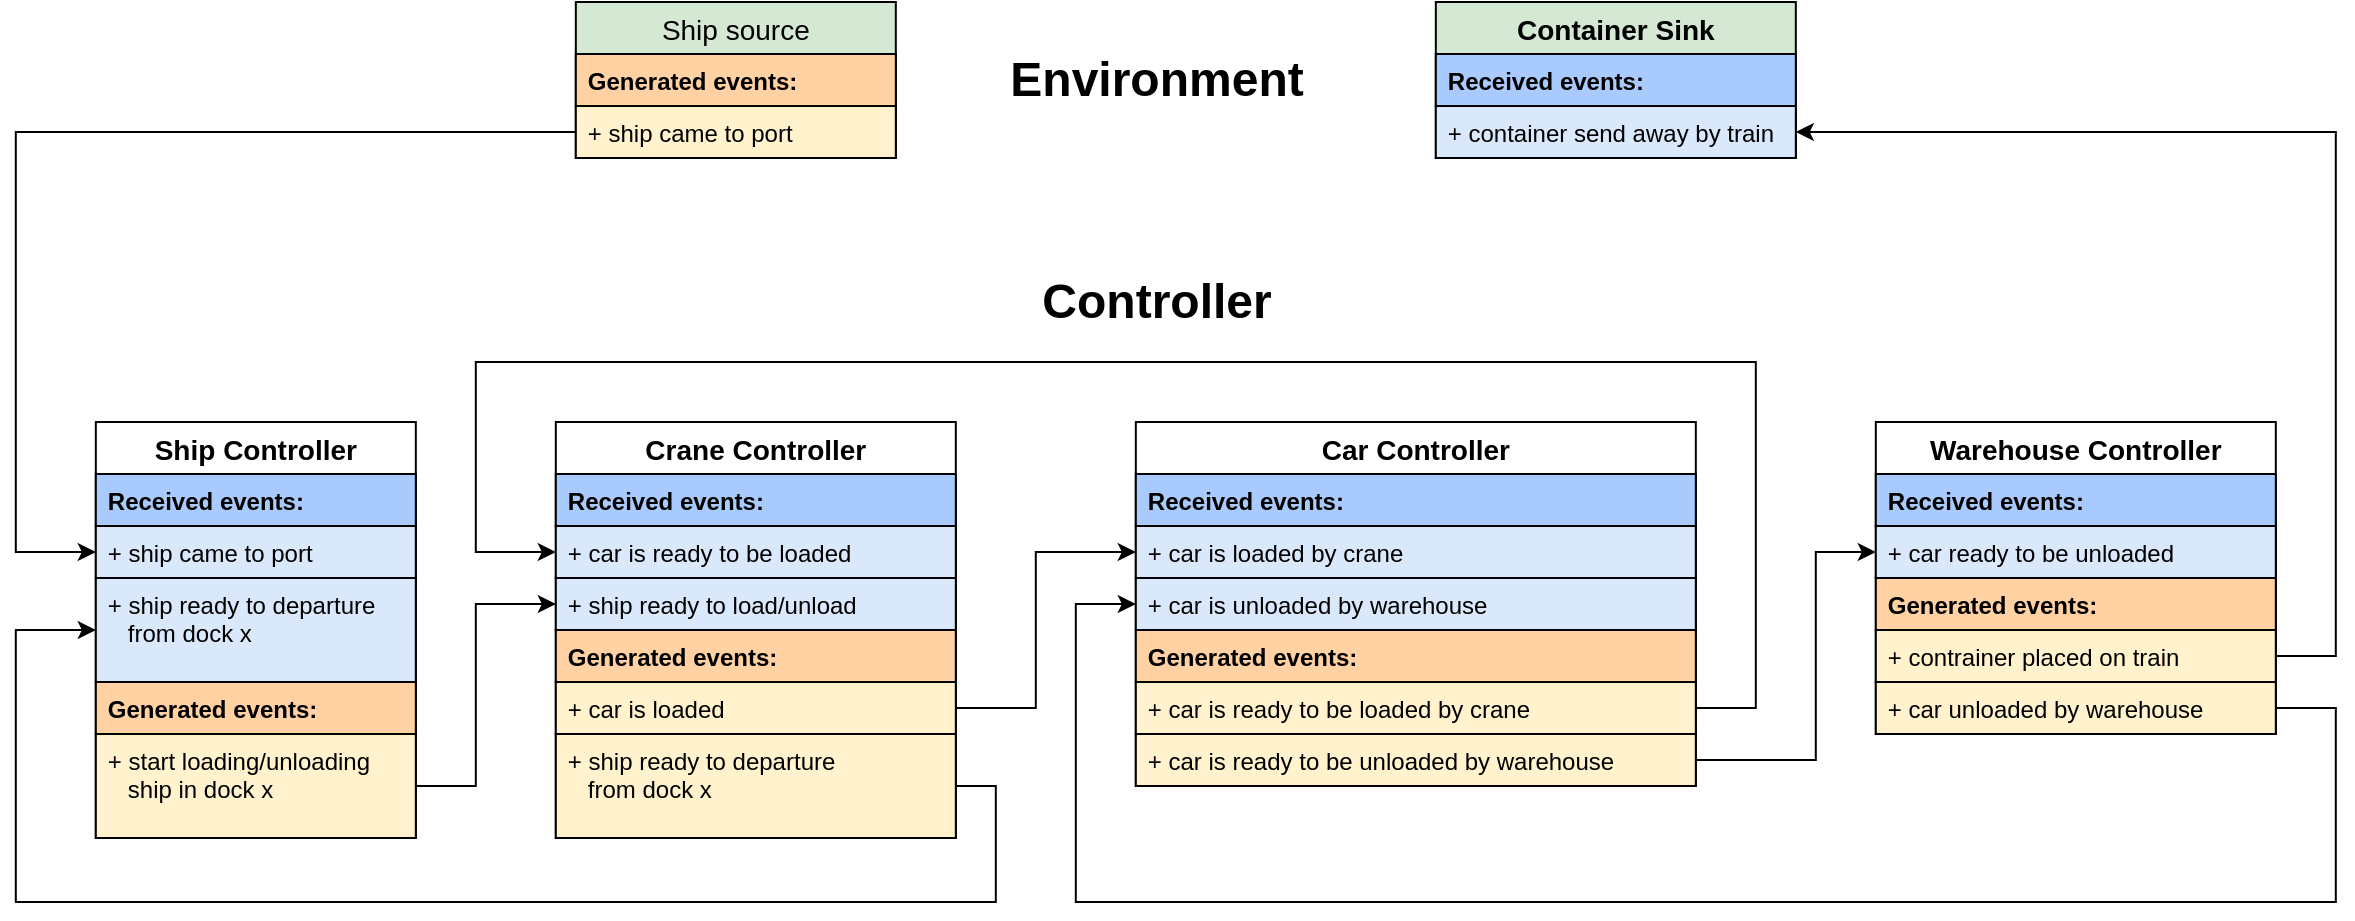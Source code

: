 <mxfile version="16.2.1" type="github" pages="3">
  <diagram id="0L0jh1a9rEEmlckZHjS9" name="Event signals">
    <mxGraphModel dx="723" dy="390" grid="1" gridSize="10" guides="1" tooltips="1" connect="1" arrows="1" fold="1" page="1" pageScale="1" pageWidth="827" pageHeight="1169" math="0" shadow="0">
      <root>
        <mxCell id="0" />
        <mxCell id="1" parent="0" />
        <mxCell id="Cb_uPX-rAHGO11qX08dp-21" value="Ship Controller" style="swimlane;fontStyle=1;childLayout=stackLayout;horizontal=1;startSize=26;fillColor=none;horizontalStack=0;resizeParent=1;resizeParentMax=0;resizeLast=0;collapsible=1;marginBottom=0;fontSize=14;" parent="1" vertex="1">
          <mxGeometry x="239.91" y="300" width="160" height="208" as="geometry" />
        </mxCell>
        <mxCell id="Cb_uPX-rAHGO11qX08dp-22" value="Received events:" style="text;strokeColor=#000000;fillColor=#A9CAFC;align=left;verticalAlign=top;spacingLeft=4;spacingRight=4;overflow=hidden;rotatable=0;points=[[0,0.5],[1,0.5]];portConstraint=eastwest;fontStyle=1" parent="Cb_uPX-rAHGO11qX08dp-21" vertex="1">
          <mxGeometry y="26" width="160" height="26" as="geometry" />
        </mxCell>
        <mxCell id="Cb_uPX-rAHGO11qX08dp-23" value="+ ship came to port" style="text;fillColor=#dae8fc;align=left;verticalAlign=top;spacingLeft=4;spacingRight=4;overflow=hidden;rotatable=0;points=[[0,0.5],[1,0.5]];portConstraint=eastwest;strokeColor=#000000;" parent="Cb_uPX-rAHGO11qX08dp-21" vertex="1">
          <mxGeometry y="52" width="160" height="26" as="geometry" />
        </mxCell>
        <mxCell id="Cb_uPX-rAHGO11qX08dp-24" value="+ ship ready to departure&#xa;   from dock x" style="text;fillColor=#dae8fc;align=left;verticalAlign=top;spacingLeft=4;spacingRight=4;overflow=hidden;rotatable=0;points=[[0,0.5],[1,0.5]];portConstraint=eastwest;strokeColor=#000000;" parent="Cb_uPX-rAHGO11qX08dp-21" vertex="1">
          <mxGeometry y="78" width="160" height="52" as="geometry" />
        </mxCell>
        <mxCell id="Cb_uPX-rAHGO11qX08dp-25" value="Generated events:" style="text;fillColor=#FFD1A3;align=left;verticalAlign=top;spacingLeft=4;spacingRight=4;overflow=hidden;rotatable=0;points=[[0,0.5],[1,0.5]];portConstraint=eastwest;strokeColor=#000000;fontStyle=1" parent="Cb_uPX-rAHGO11qX08dp-21" vertex="1">
          <mxGeometry y="130" width="160" height="26" as="geometry" />
        </mxCell>
        <mxCell id="Cb_uPX-rAHGO11qX08dp-26" value="+ start loading/unloading&#xa;   ship in dock x" style="text;fillColor=#fff2cc;align=left;verticalAlign=top;spacingLeft=4;spacingRight=4;overflow=hidden;rotatable=0;points=[[0,0.5],[1,0.5]];portConstraint=eastwest;strokeColor=#000000;" parent="Cb_uPX-rAHGO11qX08dp-21" vertex="1">
          <mxGeometry y="156" width="160" height="52" as="geometry" />
        </mxCell>
        <mxCell id="Cb_uPX-rAHGO11qX08dp-27" value="Crane Controller" style="swimlane;fontStyle=1;childLayout=stackLayout;horizontal=1;startSize=26;fillColor=none;horizontalStack=0;resizeParent=1;resizeParentMax=0;resizeLast=0;collapsible=1;marginBottom=0;fontSize=14;" parent="1" vertex="1">
          <mxGeometry x="469.91" y="300" width="200" height="208" as="geometry" />
        </mxCell>
        <mxCell id="Cb_uPX-rAHGO11qX08dp-28" value="Received events:" style="text;fillColor=#A9CAFC;align=left;verticalAlign=top;spacingLeft=4;spacingRight=4;overflow=hidden;rotatable=0;points=[[0,0.5],[1,0.5]];portConstraint=eastwest;strokeColor=#000000;fontStyle=1" parent="Cb_uPX-rAHGO11qX08dp-27" vertex="1">
          <mxGeometry y="26" width="200" height="26" as="geometry" />
        </mxCell>
        <mxCell id="Cb_uPX-rAHGO11qX08dp-29" value="+ car is ready to be loaded" style="text;fillColor=#dae8fc;align=left;verticalAlign=top;spacingLeft=4;spacingRight=4;overflow=hidden;rotatable=0;points=[[0,0.5],[1,0.5]];portConstraint=eastwest;strokeColor=#000000;" parent="Cb_uPX-rAHGO11qX08dp-27" vertex="1">
          <mxGeometry y="52" width="200" height="26" as="geometry" />
        </mxCell>
        <mxCell id="Cb_uPX-rAHGO11qX08dp-30" value="+ ship ready to load/unload" style="text;fillColor=#dae8fc;align=left;verticalAlign=top;spacingLeft=4;spacingRight=4;overflow=hidden;rotatable=0;points=[[0,0.5],[1,0.5]];portConstraint=eastwest;strokeColor=#000000;" parent="Cb_uPX-rAHGO11qX08dp-27" vertex="1">
          <mxGeometry y="78" width="200" height="26" as="geometry" />
        </mxCell>
        <mxCell id="Cb_uPX-rAHGO11qX08dp-31" value="Generated events:" style="text;fillColor=#FFD1A3;align=left;verticalAlign=top;spacingLeft=4;spacingRight=4;overflow=hidden;rotatable=0;points=[[0,0.5],[1,0.5]];portConstraint=eastwest;strokeColor=#000000;fontStyle=1" parent="Cb_uPX-rAHGO11qX08dp-27" vertex="1">
          <mxGeometry y="104" width="200" height="26" as="geometry" />
        </mxCell>
        <mxCell id="Cb_uPX-rAHGO11qX08dp-32" value="+ car is loaded" style="text;strokeColor=#000000;fillColor=#fff2cc;align=left;verticalAlign=top;spacingLeft=4;spacingRight=4;overflow=hidden;rotatable=0;points=[[0,0.5],[1,0.5]];portConstraint=eastwest;" parent="Cb_uPX-rAHGO11qX08dp-27" vertex="1">
          <mxGeometry y="130" width="200" height="26" as="geometry" />
        </mxCell>
        <mxCell id="Cb_uPX-rAHGO11qX08dp-33" value="+ ship ready to departure&#xa;   from dock x" style="text;fillColor=#fff2cc;align=left;verticalAlign=top;spacingLeft=4;spacingRight=4;overflow=hidden;rotatable=0;points=[[0,0.5],[1,0.5]];portConstraint=eastwest;strokeColor=#000000;" parent="Cb_uPX-rAHGO11qX08dp-27" vertex="1">
          <mxGeometry y="156" width="200" height="52" as="geometry" />
        </mxCell>
        <mxCell id="Cb_uPX-rAHGO11qX08dp-34" value="Car Controller" style="swimlane;fontStyle=1;childLayout=stackLayout;horizontal=1;startSize=26;fillColor=none;horizontalStack=0;resizeParent=1;resizeParentMax=0;resizeLast=0;collapsible=1;marginBottom=0;fontSize=14;" parent="1" vertex="1">
          <mxGeometry x="759.91" y="300" width="280" height="182" as="geometry" />
        </mxCell>
        <mxCell id="Cb_uPX-rAHGO11qX08dp-35" value="Received events:" style="text;strokeColor=#000000;fillColor=#A9CAFC;align=left;verticalAlign=top;spacingLeft=4;spacingRight=4;overflow=hidden;rotatable=0;points=[[0,0.5],[1,0.5]];portConstraint=eastwest;fontStyle=1" parent="Cb_uPX-rAHGO11qX08dp-34" vertex="1">
          <mxGeometry y="26" width="280" height="26" as="geometry" />
        </mxCell>
        <mxCell id="Cb_uPX-rAHGO11qX08dp-36" value="+ car is loaded by crane" style="text;fillColor=#dae8fc;align=left;verticalAlign=top;spacingLeft=4;spacingRight=4;overflow=hidden;rotatable=0;points=[[0,0.5],[1,0.5]];portConstraint=eastwest;strokeColor=#000000;" parent="Cb_uPX-rAHGO11qX08dp-34" vertex="1">
          <mxGeometry y="52" width="280" height="26" as="geometry" />
        </mxCell>
        <mxCell id="Cb_uPX-rAHGO11qX08dp-37" value="+ car is unloaded by warehouse" style="text;fillColor=#dae8fc;align=left;verticalAlign=top;spacingLeft=4;spacingRight=4;overflow=hidden;rotatable=0;points=[[0,0.5],[1,0.5]];portConstraint=eastwest;strokeColor=#000000;" parent="Cb_uPX-rAHGO11qX08dp-34" vertex="1">
          <mxGeometry y="78" width="280" height="26" as="geometry" />
        </mxCell>
        <mxCell id="Cb_uPX-rAHGO11qX08dp-38" value="Generated events:" style="text;fillColor=#FFD1A3;align=left;verticalAlign=top;spacingLeft=4;spacingRight=4;overflow=hidden;rotatable=0;points=[[0,0.5],[1,0.5]];portConstraint=eastwest;strokeColor=#000000;fontStyle=1" parent="Cb_uPX-rAHGO11qX08dp-34" vertex="1">
          <mxGeometry y="104" width="280" height="26" as="geometry" />
        </mxCell>
        <mxCell id="Cb_uPX-rAHGO11qX08dp-39" value="+ car is ready to be loaded by crane" style="text;fillColor=#fff2cc;align=left;verticalAlign=top;spacingLeft=4;spacingRight=4;overflow=hidden;rotatable=0;points=[[0,0.5],[1,0.5]];portConstraint=eastwest;strokeColor=#000000;" parent="Cb_uPX-rAHGO11qX08dp-34" vertex="1">
          <mxGeometry y="130" width="280" height="26" as="geometry" />
        </mxCell>
        <mxCell id="Cb_uPX-rAHGO11qX08dp-40" value="+ car is ready to be unloaded by warehouse" style="text;strokeColor=#000000;fillColor=#fff2cc;align=left;verticalAlign=top;spacingLeft=4;spacingRight=4;overflow=hidden;rotatable=0;points=[[0,0.5],[1,0.5]];portConstraint=eastwest;" parent="Cb_uPX-rAHGO11qX08dp-34" vertex="1">
          <mxGeometry y="156" width="280" height="26" as="geometry" />
        </mxCell>
        <mxCell id="Cb_uPX-rAHGO11qX08dp-41" value="Warehouse Controller" style="swimlane;fontStyle=1;childLayout=stackLayout;horizontal=1;startSize=26;horizontalStack=0;resizeParent=1;resizeParentMax=0;resizeLast=0;collapsible=1;marginBottom=0;fontSize=14;" parent="1" vertex="1">
          <mxGeometry x="1129.91" y="300" width="200" height="156" as="geometry" />
        </mxCell>
        <mxCell id="Cb_uPX-rAHGO11qX08dp-42" value="Received events:" style="text;fillColor=#A9CAFC;align=left;verticalAlign=top;spacingLeft=4;spacingRight=4;overflow=hidden;rotatable=0;points=[[0,0.5],[1,0.5]];portConstraint=eastwest;strokeColor=#000000;fontStyle=1" parent="Cb_uPX-rAHGO11qX08dp-41" vertex="1">
          <mxGeometry y="26" width="200" height="26" as="geometry" />
        </mxCell>
        <mxCell id="Cb_uPX-rAHGO11qX08dp-43" value="+ car ready to be unloaded" style="text;fillColor=#dae8fc;align=left;verticalAlign=top;spacingLeft=4;spacingRight=4;overflow=hidden;rotatable=0;points=[[0,0.5],[1,0.5]];portConstraint=eastwest;strokeColor=#000000;" parent="Cb_uPX-rAHGO11qX08dp-41" vertex="1">
          <mxGeometry y="52" width="200" height="26" as="geometry" />
        </mxCell>
        <mxCell id="Cb_uPX-rAHGO11qX08dp-44" value="Generated events:" style="text;fillColor=#FFD1A3;align=left;verticalAlign=top;spacingLeft=4;spacingRight=4;overflow=hidden;rotatable=0;points=[[0,0.5],[1,0.5]];portConstraint=eastwest;strokeColor=#000000;fontStyle=1" parent="Cb_uPX-rAHGO11qX08dp-41" vertex="1">
          <mxGeometry y="78" width="200" height="26" as="geometry" />
        </mxCell>
        <mxCell id="Cb_uPX-rAHGO11qX08dp-45" value="+ contrainer placed on train" style="text;fillColor=#fff2cc;align=left;verticalAlign=top;spacingLeft=4;spacingRight=4;overflow=hidden;rotatable=0;points=[[0,0.5],[1,0.5]];portConstraint=eastwest;strokeColor=#000000;" parent="Cb_uPX-rAHGO11qX08dp-41" vertex="1">
          <mxGeometry y="104" width="200" height="26" as="geometry" />
        </mxCell>
        <mxCell id="Cb_uPX-rAHGO11qX08dp-46" value="+ car unloaded by warehouse" style="text;fillColor=#fff2cc;align=left;verticalAlign=top;spacingLeft=4;spacingRight=4;overflow=hidden;rotatable=0;points=[[0,0.5],[1,0.5]];portConstraint=eastwest;strokeColor=#000000;" parent="Cb_uPX-rAHGO11qX08dp-41" vertex="1">
          <mxGeometry y="130" width="200" height="26" as="geometry" />
        </mxCell>
        <mxCell id="Cb_uPX-rAHGO11qX08dp-47" value="Ship source" style="swimlane;fontStyle=0;childLayout=stackLayout;horizontal=1;startSize=26;horizontalStack=0;resizeParent=1;resizeParentMax=0;resizeLast=0;collapsible=1;marginBottom=0;align=center;fontSize=14;strokeColor=#000000;fillColor=#d5e8d4;" parent="1" vertex="1">
          <mxGeometry x="479.91" y="90" width="160" height="78" as="geometry" />
        </mxCell>
        <mxCell id="Cb_uPX-rAHGO11qX08dp-48" value="Generated events:" style="text;fillColor=#FFD1A3;spacingLeft=4;spacingRight=4;overflow=hidden;rotatable=0;points=[[0,0.5],[1,0.5]];portConstraint=eastwest;fontSize=12;strokeColor=#000000;fontStyle=1" parent="Cb_uPX-rAHGO11qX08dp-47" vertex="1">
          <mxGeometry y="26" width="160" height="26" as="geometry" />
        </mxCell>
        <mxCell id="Cb_uPX-rAHGO11qX08dp-49" value="+ ship came to port" style="text;fillColor=#fff2cc;spacingLeft=4;spacingRight=4;overflow=hidden;rotatable=0;points=[[0,0.5],[1,0.5]];portConstraint=eastwest;fontSize=12;strokeColor=#000000;" parent="Cb_uPX-rAHGO11qX08dp-47" vertex="1">
          <mxGeometry y="52" width="160" height="26" as="geometry" />
        </mxCell>
        <mxCell id="Cb_uPX-rAHGO11qX08dp-50" value="Container Sink" style="swimlane;fontStyle=1;childLayout=stackLayout;horizontal=1;startSize=26;horizontalStack=0;resizeParent=1;resizeParentMax=0;resizeLast=0;collapsible=1;marginBottom=0;fillColor=#d5e8d4;strokeColor=#000000;fontSize=14;" parent="1" vertex="1">
          <mxGeometry x="909.91" y="90" width="180" height="78" as="geometry" />
        </mxCell>
        <mxCell id="Cb_uPX-rAHGO11qX08dp-51" value="Received events:" style="text;fillColor=#A9CAFC;align=left;verticalAlign=top;spacingLeft=4;spacingRight=4;overflow=hidden;rotatable=0;points=[[0,0.5],[1,0.5]];portConstraint=eastwest;strokeColor=#000000;fontStyle=1" parent="Cb_uPX-rAHGO11qX08dp-50" vertex="1">
          <mxGeometry y="26" width="180" height="26" as="geometry" />
        </mxCell>
        <mxCell id="Cb_uPX-rAHGO11qX08dp-52" value="+ container send away by train" style="text;fillColor=#dae8fc;align=left;verticalAlign=top;spacingLeft=4;spacingRight=4;overflow=hidden;rotatable=0;points=[[0,0.5],[1,0.5]];portConstraint=eastwest;strokeColor=#000000;" parent="Cb_uPX-rAHGO11qX08dp-50" vertex="1">
          <mxGeometry y="52" width="180" height="26" as="geometry" />
        </mxCell>
        <mxCell id="Cb_uPX-rAHGO11qX08dp-53" value="" style="edgeStyle=segmentEdgeStyle;endArrow=classic;html=1;rounded=0;entryX=0;entryY=0.5;entryDx=0;entryDy=0;exitX=1;exitY=0.5;exitDx=0;exitDy=0;" parent="1" source="Cb_uPX-rAHGO11qX08dp-33" target="Cb_uPX-rAHGO11qX08dp-24" edge="1">
          <mxGeometry width="50" height="50" relative="1" as="geometry">
            <mxPoint x="579.91" y="520" as="sourcePoint" />
            <mxPoint x="689.91" y="470" as="targetPoint" />
            <Array as="points">
              <mxPoint x="689.91" y="482" />
              <mxPoint x="689.91" y="540" />
              <mxPoint x="199.91" y="540" />
              <mxPoint x="199.91" y="404" />
            </Array>
          </mxGeometry>
        </mxCell>
        <mxCell id="Cb_uPX-rAHGO11qX08dp-54" value="" style="edgeStyle=segmentEdgeStyle;endArrow=classic;html=1;rounded=0;entryX=0;entryY=0.5;entryDx=0;entryDy=0;exitX=1;exitY=0.5;exitDx=0;exitDy=0;" parent="1" source="Cb_uPX-rAHGO11qX08dp-26" target="Cb_uPX-rAHGO11qX08dp-30" edge="1">
          <mxGeometry width="50" height="50" relative="1" as="geometry">
            <mxPoint x="279.91" y="590" as="sourcePoint" />
            <mxPoint x="329.91" y="540" as="targetPoint" />
            <Array as="points">
              <mxPoint x="429.91" y="482" />
              <mxPoint x="429.91" y="391" />
            </Array>
          </mxGeometry>
        </mxCell>
        <mxCell id="Cb_uPX-rAHGO11qX08dp-55" value="" style="edgeStyle=segmentEdgeStyle;endArrow=classic;html=1;rounded=0;entryX=0;entryY=0.5;entryDx=0;entryDy=0;exitX=1;exitY=0.5;exitDx=0;exitDy=0;" parent="1" source="Cb_uPX-rAHGO11qX08dp-32" target="Cb_uPX-rAHGO11qX08dp-36" edge="1">
          <mxGeometry width="50" height="50" relative="1" as="geometry">
            <mxPoint x="699.91" y="672" as="sourcePoint" />
            <mxPoint x="579.91" y="620" as="targetPoint" />
            <Array as="points">
              <mxPoint x="709.91" y="443" />
              <mxPoint x="709.91" y="365" />
            </Array>
          </mxGeometry>
        </mxCell>
        <mxCell id="Cb_uPX-rAHGO11qX08dp-56" value="" style="edgeStyle=segmentEdgeStyle;endArrow=classic;html=1;rounded=0;entryX=0;entryY=0.5;entryDx=0;entryDy=0;exitX=1;exitY=0.5;exitDx=0;exitDy=0;" parent="1" source="Cb_uPX-rAHGO11qX08dp-46" target="Cb_uPX-rAHGO11qX08dp-37" edge="1">
          <mxGeometry width="50" height="50" relative="1" as="geometry">
            <mxPoint x="1329.91" y="572" as="sourcePoint" />
            <mxPoint x="1209.91" y="520" as="targetPoint" />
            <Array as="points">
              <mxPoint x="1359.91" y="443" />
              <mxPoint x="1359.91" y="540" />
              <mxPoint x="729.91" y="540" />
              <mxPoint x="729.91" y="391" />
            </Array>
          </mxGeometry>
        </mxCell>
        <mxCell id="Cb_uPX-rAHGO11qX08dp-57" value="" style="edgeStyle=segmentEdgeStyle;endArrow=classic;html=1;rounded=0;entryX=0;entryY=0.5;entryDx=0;entryDy=0;exitX=1;exitY=0.5;exitDx=0;exitDy=0;" parent="1" source="Cb_uPX-rAHGO11qX08dp-39" target="Cb_uPX-rAHGO11qX08dp-29" edge="1">
          <mxGeometry width="50" height="50" relative="1" as="geometry">
            <mxPoint x="979.91" y="242" as="sourcePoint" />
            <mxPoint x="859.91" y="190" as="targetPoint" />
            <Array as="points">
              <mxPoint x="1069.91" y="443" />
              <mxPoint x="1069.91" y="270" />
              <mxPoint x="429.91" y="270" />
              <mxPoint x="429.91" y="365" />
            </Array>
          </mxGeometry>
        </mxCell>
        <mxCell id="Cb_uPX-rAHGO11qX08dp-58" value="" style="edgeStyle=segmentEdgeStyle;endArrow=classic;html=1;rounded=0;entryX=0;entryY=0.5;entryDx=0;entryDy=0;exitX=1;exitY=0.5;exitDx=0;exitDy=0;" parent="1" source="Cb_uPX-rAHGO11qX08dp-40" target="Cb_uPX-rAHGO11qX08dp-43" edge="1">
          <mxGeometry width="50" height="50" relative="1" as="geometry">
            <mxPoint x="1099.91" y="652" as="sourcePoint" />
            <mxPoint x="979.91" y="600" as="targetPoint" />
            <Array as="points">
              <mxPoint x="1099.91" y="469" />
              <mxPoint x="1099.91" y="365" />
            </Array>
          </mxGeometry>
        </mxCell>
        <mxCell id="Cb_uPX-rAHGO11qX08dp-59" value="" style="edgeStyle=segmentEdgeStyle;endArrow=classic;html=1;rounded=0;entryX=0;entryY=0.5;entryDx=0;entryDy=0;exitX=0;exitY=0.5;exitDx=0;exitDy=0;" parent="1" source="Cb_uPX-rAHGO11qX08dp-49" target="Cb_uPX-rAHGO11qX08dp-23" edge="1">
          <mxGeometry width="50" height="50" relative="1" as="geometry">
            <mxPoint x="409.91" y="212" as="sourcePoint" />
            <mxPoint x="289.91" y="160" as="targetPoint" />
            <Array as="points">
              <mxPoint x="199.91" y="155" />
              <mxPoint x="199.91" y="365" />
            </Array>
          </mxGeometry>
        </mxCell>
        <mxCell id="Cb_uPX-rAHGO11qX08dp-60" value="" style="edgeStyle=segmentEdgeStyle;endArrow=classic;html=1;rounded=0;entryX=1;entryY=0.5;entryDx=0;entryDy=0;exitX=1;exitY=0.5;exitDx=0;exitDy=0;" parent="1" source="Cb_uPX-rAHGO11qX08dp-45" target="Cb_uPX-rAHGO11qX08dp-52" edge="1">
          <mxGeometry width="50" height="50" relative="1" as="geometry">
            <mxPoint x="1359.91" y="420" as="sourcePoint" />
            <mxPoint x="1149.91" y="170" as="targetPoint" />
            <Array as="points">
              <mxPoint x="1359.91" y="417" />
              <mxPoint x="1359.91" y="155" />
            </Array>
          </mxGeometry>
        </mxCell>
        <mxCell id="Cb_uPX-rAHGO11qX08dp-61" value="Environment" style="text;strokeColor=none;fillColor=none;html=1;fontSize=24;fontStyle=1;verticalAlign=middle;align=center;rounded=0;glass=0;" parent="1" vertex="1">
          <mxGeometry x="719.91" y="109" width="100" height="40" as="geometry" />
        </mxCell>
        <mxCell id="Cb_uPX-rAHGO11qX08dp-62" value="Controller" style="text;strokeColor=none;fillColor=none;html=1;fontSize=24;fontStyle=1;verticalAlign=middle;align=center;rounded=0;glass=0;" parent="1" vertex="1">
          <mxGeometry x="719.91" y="220" width="100" height="40" as="geometry" />
        </mxCell>
      </root>
    </mxGraphModel>
  </diagram>
  <diagram id="JZVH1_r9Dcyo48vRXp-g" name="Warehouse controller - cart ready signal">
    <mxGraphModel dx="868" dy="468" grid="1" gridSize="10" guides="1" tooltips="1" connect="1" arrows="1" fold="1" page="1" pageScale="1" pageWidth="827" pageHeight="1169" math="0" shadow="0">
      <root>
        <mxCell id="3QI1EaFSiI7RvL4xLkX7-0" />
        <mxCell id="3QI1EaFSiI7RvL4xLkX7-1" parent="3QI1EaFSiI7RvL4xLkX7-0" />
        <mxCell id="eZihaTf9vHX26AUCwYGP-0" value="" style="rounded=0;html=1;jettySize=auto;orthogonalLoop=1;fontSize=11;endArrow=block;endFill=0;endSize=8;strokeWidth=1;shadow=0;labelBackgroundColor=none;edgeStyle=orthogonalEdgeStyle;" parent="3QI1EaFSiI7RvL4xLkX7-1" source="eZihaTf9vHX26AUCwYGP-1" target="eZihaTf9vHX26AUCwYGP-4" edge="1">
          <mxGeometry relative="1" as="geometry" />
        </mxCell>
        <mxCell id="eZihaTf9vHX26AUCwYGP-1" value="Cart came to the warehouse (recieve event)" style="rounded=1;whiteSpace=wrap;html=1;fontSize=12;glass=0;strokeWidth=1;shadow=0;" parent="3QI1EaFSiI7RvL4xLkX7-1" vertex="1">
          <mxGeometry x="160" y="80" width="120" height="40" as="geometry" />
        </mxCell>
        <mxCell id="eZihaTf9vHX26AUCwYGP-2" value="Yes" style="rounded=0;html=1;jettySize=auto;orthogonalLoop=1;fontSize=11;endArrow=block;endFill=0;endSize=8;strokeWidth=1;shadow=0;labelBackgroundColor=none;edgeStyle=orthogonalEdgeStyle;" parent="3QI1EaFSiI7RvL4xLkX7-1" source="eZihaTf9vHX26AUCwYGP-4" edge="1">
          <mxGeometry y="20" relative="1" as="geometry">
            <mxPoint as="offset" />
            <mxPoint x="220" y="290" as="targetPoint" />
          </mxGeometry>
        </mxCell>
        <mxCell id="eZihaTf9vHX26AUCwYGP-3" value="No" style="edgeStyle=orthogonalEdgeStyle;rounded=0;html=1;jettySize=auto;orthogonalLoop=1;fontSize=11;endArrow=block;endFill=0;endSize=8;strokeWidth=1;shadow=0;labelBackgroundColor=none;" parent="3QI1EaFSiI7RvL4xLkX7-1" source="eZihaTf9vHX26AUCwYGP-4" target="eZihaTf9vHX26AUCwYGP-5" edge="1">
          <mxGeometry y="10" relative="1" as="geometry">
            <mxPoint as="offset" />
          </mxGeometry>
        </mxCell>
        <mxCell id="eZihaTf9vHX26AUCwYGP-4" value="Is the cart full?" style="rhombus;whiteSpace=wrap;html=1;shadow=0;fontFamily=Helvetica;fontSize=12;align=center;strokeWidth=1;spacing=6;spacingTop=-4;" parent="3QI1EaFSiI7RvL4xLkX7-1" vertex="1">
          <mxGeometry x="170" y="170" width="100" height="80" as="geometry" />
        </mxCell>
        <mxCell id="eZihaTf9vHX26AUCwYGP-5" value="Release cart (create event )" style="rounded=1;whiteSpace=wrap;html=1;fontSize=12;glass=0;strokeWidth=1;shadow=0;" parent="3QI1EaFSiI7RvL4xLkX7-1" vertex="1">
          <mxGeometry x="320" y="190" width="120" height="40" as="geometry" />
        </mxCell>
        <mxCell id="eZihaTf9vHX26AUCwYGP-6" value="&lt;div&gt;Take one of the boxes&lt;/div&gt;" style="rounded=1;whiteSpace=wrap;html=1;fontSize=12;glass=0;strokeWidth=1;shadow=0;" parent="3QI1EaFSiI7RvL4xLkX7-1" vertex="1">
          <mxGeometry x="160" y="290" width="120" height="40" as="geometry" />
        </mxCell>
        <mxCell id="eZihaTf9vHX26AUCwYGP-7" value="" style="rounded=0;html=1;jettySize=auto;orthogonalLoop=1;fontSize=11;endArrow=block;endFill=0;endSize=8;strokeWidth=1;shadow=0;labelBackgroundColor=none;edgeStyle=orthogonalEdgeStyle;exitX=0.5;exitY=1;exitDx=0;exitDy=0;entryX=0.5;entryY=0;entryDx=0;entryDy=0;" parent="3QI1EaFSiI7RvL4xLkX7-1" source="eZihaTf9vHX26AUCwYGP-6" edge="1">
          <mxGeometry relative="1" as="geometry">
            <mxPoint x="320" y="400" as="sourcePoint" />
            <mxPoint x="220" y="370" as="targetPoint" />
          </mxGeometry>
        </mxCell>
        <mxCell id="eZihaTf9vHX26AUCwYGP-8" value="No" style="rounded=0;html=1;jettySize=auto;orthogonalLoop=1;fontSize=11;endArrow=block;endFill=0;endSize=8;strokeWidth=1;shadow=0;labelBackgroundColor=none;edgeStyle=orthogonalEdgeStyle;" parent="3QI1EaFSiI7RvL4xLkX7-1" source="eZihaTf9vHX26AUCwYGP-10" edge="1">
          <mxGeometry y="20" relative="1" as="geometry">
            <mxPoint as="offset" />
            <mxPoint x="220" y="490" as="targetPoint" />
          </mxGeometry>
        </mxCell>
        <mxCell id="eZihaTf9vHX26AUCwYGP-9" value="Yes" style="edgeStyle=orthogonalEdgeStyle;rounded=0;html=1;jettySize=auto;orthogonalLoop=1;fontSize=11;endArrow=block;endFill=0;endSize=8;strokeWidth=1;shadow=0;labelBackgroundColor=none;" parent="3QI1EaFSiI7RvL4xLkX7-1" source="eZihaTf9vHX26AUCwYGP-10" target="eZihaTf9vHX26AUCwYGP-11" edge="1">
          <mxGeometry y="10" relative="1" as="geometry">
            <mxPoint as="offset" />
          </mxGeometry>
        </mxCell>
        <mxCell id="eZihaTf9vHX26AUCwYGP-10" value="Is the box red?" style="rhombus;whiteSpace=wrap;html=1;shadow=0;fontFamily=Helvetica;fontSize=12;align=center;strokeWidth=1;spacing=6;spacingTop=-4;" parent="3QI1EaFSiI7RvL4xLkX7-1" vertex="1">
          <mxGeometry x="170" y="370" width="100" height="80" as="geometry" />
        </mxCell>
        <mxCell id="eZihaTf9vHX26AUCwYGP-11" value="Place the box on the red stack" style="rounded=1;whiteSpace=wrap;html=1;fontSize=12;glass=0;strokeWidth=1;shadow=0;" parent="3QI1EaFSiI7RvL4xLkX7-1" vertex="1">
          <mxGeometry x="320" y="390" width="120" height="40" as="geometry" />
        </mxCell>
        <mxCell id="eZihaTf9vHX26AUCwYGP-12" value="No" style="rounded=0;html=1;jettySize=auto;orthogonalLoop=1;fontSize=11;endArrow=block;endFill=0;endSize=8;strokeWidth=1;shadow=0;labelBackgroundColor=none;edgeStyle=orthogonalEdgeStyle;" parent="3QI1EaFSiI7RvL4xLkX7-1" source="eZihaTf9vHX26AUCwYGP-14" edge="1">
          <mxGeometry y="20" relative="1" as="geometry">
            <mxPoint as="offset" />
            <mxPoint x="220" y="610" as="targetPoint" />
          </mxGeometry>
        </mxCell>
        <mxCell id="eZihaTf9vHX26AUCwYGP-13" value="Yes" style="edgeStyle=orthogonalEdgeStyle;rounded=0;html=1;jettySize=auto;orthogonalLoop=1;fontSize=11;endArrow=block;endFill=0;endSize=8;strokeWidth=1;shadow=0;labelBackgroundColor=none;" parent="3QI1EaFSiI7RvL4xLkX7-1" source="eZihaTf9vHX26AUCwYGP-14" target="eZihaTf9vHX26AUCwYGP-15" edge="1">
          <mxGeometry y="10" relative="1" as="geometry">
            <mxPoint as="offset" />
          </mxGeometry>
        </mxCell>
        <mxCell id="eZihaTf9vHX26AUCwYGP-14" value="Is the box blue?" style="rhombus;whiteSpace=wrap;html=1;shadow=0;fontFamily=Helvetica;fontSize=12;align=center;strokeWidth=1;spacing=6;spacingTop=-4;" parent="3QI1EaFSiI7RvL4xLkX7-1" vertex="1">
          <mxGeometry x="170" y="490" width="100" height="80" as="geometry" />
        </mxCell>
        <mxCell id="eZihaTf9vHX26AUCwYGP-15" value="Place the box on the blue stack" style="rounded=1;whiteSpace=wrap;html=1;fontSize=12;glass=0;strokeWidth=1;shadow=0;" parent="3QI1EaFSiI7RvL4xLkX7-1" vertex="1">
          <mxGeometry x="320" y="510" width="120" height="40" as="geometry" />
        </mxCell>
        <mxCell id="eZihaTf9vHX26AUCwYGP-16" value="No" style="rounded=0;html=1;jettySize=auto;orthogonalLoop=1;fontSize=11;endArrow=block;endFill=0;endSize=8;strokeWidth=1;shadow=0;labelBackgroundColor=none;edgeStyle=orthogonalEdgeStyle;" parent="3QI1EaFSiI7RvL4xLkX7-1" source="eZihaTf9vHX26AUCwYGP-18" edge="1">
          <mxGeometry y="20" relative="1" as="geometry">
            <mxPoint as="offset" />
            <mxPoint x="220" y="730" as="targetPoint" />
          </mxGeometry>
        </mxCell>
        <mxCell id="eZihaTf9vHX26AUCwYGP-17" value="Yes" style="edgeStyle=orthogonalEdgeStyle;rounded=0;html=1;jettySize=auto;orthogonalLoop=1;fontSize=11;endArrow=block;endFill=0;endSize=8;strokeWidth=1;shadow=0;labelBackgroundColor=none;" parent="3QI1EaFSiI7RvL4xLkX7-1" source="eZihaTf9vHX26AUCwYGP-18" target="eZihaTf9vHX26AUCwYGP-19" edge="1">
          <mxGeometry y="10" relative="1" as="geometry">
            <mxPoint as="offset" />
          </mxGeometry>
        </mxCell>
        <mxCell id="eZihaTf9vHX26AUCwYGP-18" value="Is the box green?" style="rhombus;whiteSpace=wrap;html=1;shadow=0;fontFamily=Helvetica;fontSize=12;align=center;strokeWidth=1;spacing=6;spacingTop=-4;" parent="3QI1EaFSiI7RvL4xLkX7-1" vertex="1">
          <mxGeometry x="170" y="610" width="100" height="80" as="geometry" />
        </mxCell>
        <mxCell id="eZihaTf9vHX26AUCwYGP-19" value="Place the box on the green stack" style="rounded=1;whiteSpace=wrap;html=1;fontSize=12;glass=0;strokeWidth=1;shadow=0;" parent="3QI1EaFSiI7RvL4xLkX7-1" vertex="1">
          <mxGeometry x="320" y="630" width="120" height="40" as="geometry" />
        </mxCell>
        <mxCell id="eZihaTf9vHX26AUCwYGP-20" value="Yes" style="edgeStyle=orthogonalEdgeStyle;rounded=0;html=1;jettySize=auto;orthogonalLoop=1;fontSize=11;endArrow=block;endFill=0;endSize=8;strokeWidth=1;shadow=0;labelBackgroundColor=none;" parent="3QI1EaFSiI7RvL4xLkX7-1" source="eZihaTf9vHX26AUCwYGP-21" target="eZihaTf9vHX26AUCwYGP-22" edge="1">
          <mxGeometry y="10" relative="1" as="geometry">
            <mxPoint as="offset" />
          </mxGeometry>
        </mxCell>
        <mxCell id="eZihaTf9vHX26AUCwYGP-21" value="Is the box yellow?" style="rhombus;whiteSpace=wrap;html=1;shadow=0;fontFamily=Helvetica;fontSize=12;align=center;strokeWidth=1;spacing=6;spacingTop=-4;" parent="3QI1EaFSiI7RvL4xLkX7-1" vertex="1">
          <mxGeometry x="170" y="730" width="100" height="80" as="geometry" />
        </mxCell>
        <mxCell id="eZihaTf9vHX26AUCwYGP-22" value="Place the box on the yellow stack" style="rounded=1;whiteSpace=wrap;html=1;fontSize=12;glass=0;strokeWidth=1;shadow=0;" parent="3QI1EaFSiI7RvL4xLkX7-1" vertex="1">
          <mxGeometry x="320" y="750" width="120" height="40" as="geometry" />
        </mxCell>
        <mxCell id="eZihaTf9vHX26AUCwYGP-23" value="" style="rounded=0;html=1;jettySize=auto;orthogonalLoop=1;fontSize=11;endArrow=block;endFill=0;endSize=8;strokeWidth=1;shadow=0;labelBackgroundColor=none;edgeStyle=orthogonalEdgeStyle;entryX=0;entryY=0.5;entryDx=0;entryDy=0;exitX=0.5;exitY=1;exitDx=0;exitDy=0;" parent="3QI1EaFSiI7RvL4xLkX7-1" source="eZihaTf9vHX26AUCwYGP-22" target="eZihaTf9vHX26AUCwYGP-4" edge="1">
          <mxGeometry relative="1" as="geometry">
            <mxPoint x="380" y="840" as="sourcePoint" />
            <mxPoint x="130" y="310" as="targetPoint" />
            <Array as="points">
              <mxPoint x="380" y="840" />
              <mxPoint x="110" y="840" />
              <mxPoint x="110" y="210" />
            </Array>
          </mxGeometry>
        </mxCell>
        <mxCell id="eZihaTf9vHX26AUCwYGP-24" value="" style="rounded=0;html=1;jettySize=auto;orthogonalLoop=1;fontSize=11;endArrow=block;endFill=0;endSize=8;strokeWidth=1;shadow=0;labelBackgroundColor=none;edgeStyle=orthogonalEdgeStyle;exitX=0.5;exitY=1;exitDx=0;exitDy=0;" parent="3QI1EaFSiI7RvL4xLkX7-1" source="eZihaTf9vHX26AUCwYGP-11" edge="1">
          <mxGeometry relative="1" as="geometry">
            <mxPoint x="370" y="450" as="sourcePoint" />
            <mxPoint x="480" y="570" as="targetPoint" />
            <Array as="points">
              <mxPoint x="380" y="450" />
              <mxPoint x="480" y="450" />
            </Array>
          </mxGeometry>
        </mxCell>
        <mxCell id="eZihaTf9vHX26AUCwYGP-25" value="" style="rounded=0;html=1;jettySize=auto;orthogonalLoop=1;fontSize=11;endArrow=block;endFill=0;endSize=8;strokeWidth=1;shadow=0;labelBackgroundColor=none;edgeStyle=orthogonalEdgeStyle;exitX=0.5;exitY=1;exitDx=0;exitDy=0;" parent="3QI1EaFSiI7RvL4xLkX7-1" source="eZihaTf9vHX26AUCwYGP-15" edge="1">
          <mxGeometry relative="1" as="geometry">
            <mxPoint x="380" y="560" as="sourcePoint" />
            <mxPoint x="480" y="690" as="targetPoint" />
            <Array as="points">
              <mxPoint x="380" y="570" />
              <mxPoint x="480" y="570" />
            </Array>
          </mxGeometry>
        </mxCell>
        <mxCell id="eZihaTf9vHX26AUCwYGP-26" value="" style="rounded=0;html=1;jettySize=auto;orthogonalLoop=1;fontSize=11;endArrow=block;endFill=0;endSize=8;strokeWidth=1;shadow=0;labelBackgroundColor=none;edgeStyle=orthogonalEdgeStyle;exitX=0.5;exitY=1;exitDx=0;exitDy=0;" parent="3QI1EaFSiI7RvL4xLkX7-1" source="eZihaTf9vHX26AUCwYGP-19" edge="1">
          <mxGeometry relative="1" as="geometry">
            <mxPoint x="380" y="680" as="sourcePoint" />
            <mxPoint x="380" y="840" as="targetPoint" />
            <Array as="points">
              <mxPoint x="380" y="690" />
              <mxPoint x="480" y="690" />
              <mxPoint x="480" y="840" />
            </Array>
          </mxGeometry>
        </mxCell>
      </root>
    </mxGraphModel>
  </diagram>
  <diagram id="dFN8ujiUAg7JvLqa_dZf" name="Warehouse controller - train ready signal">
    <mxGraphModel dx="868" dy="468" grid="1" gridSize="10" guides="1" tooltips="1" connect="1" arrows="1" fold="1" page="1" pageScale="1" pageWidth="827" pageHeight="1169" math="0" shadow="0">
      <root>
        <mxCell id="d-FVfO9vZ43yMyFMgXb7-0" />
        <mxCell id="d-FVfO9vZ43yMyFMgXb7-1" parent="d-FVfO9vZ43yMyFMgXb7-0" />
        <mxCell id="d-FVfO9vZ43yMyFMgXb7-2" value="The train came (recieve event)" style="rounded=1;whiteSpace=wrap;html=1;fontSize=12;glass=0;strokeWidth=1;shadow=0;" parent="d-FVfO9vZ43yMyFMgXb7-1" vertex="1">
          <mxGeometry x="160" y="290" width="120" height="40" as="geometry" />
        </mxCell>
        <mxCell id="d-FVfO9vZ43yMyFMgXb7-3" value="" style="rounded=0;html=1;jettySize=auto;orthogonalLoop=1;fontSize=11;endArrow=block;endFill=0;endSize=8;strokeWidth=1;shadow=0;labelBackgroundColor=none;edgeStyle=orthogonalEdgeStyle;exitX=0.5;exitY=1;exitDx=0;exitDy=0;entryX=0.5;entryY=0;entryDx=0;entryDy=0;" parent="d-FVfO9vZ43yMyFMgXb7-1" source="d-FVfO9vZ43yMyFMgXb7-2" target="d-FVfO9vZ43yMyFMgXb7-8" edge="1">
          <mxGeometry relative="1" as="geometry">
            <mxPoint x="320" y="400" as="sourcePoint" />
            <mxPoint x="220" y="380" as="targetPoint" />
          </mxGeometry>
        </mxCell>
        <mxCell id="d-FVfO9vZ43yMyFMgXb7-4" value="No" style="rounded=0;html=1;jettySize=auto;orthogonalLoop=1;fontSize=11;endArrow=block;endFill=0;endSize=8;strokeWidth=1;shadow=0;labelBackgroundColor=none;edgeStyle=orthogonalEdgeStyle;entryX=0.5;entryY=0;entryDx=0;entryDy=0;" parent="d-FVfO9vZ43yMyFMgXb7-1" source="d-FVfO9vZ43yMyFMgXb7-6" target="d-FVfO9vZ43yMyFMgXb7-12" edge="1">
          <mxGeometry y="20" relative="1" as="geometry">
            <mxPoint as="offset" />
            <mxPoint x="200" y="560" as="targetPoint" />
          </mxGeometry>
        </mxCell>
        <mxCell id="d-FVfO9vZ43yMyFMgXb7-5" value="Yes" style="edgeStyle=orthogonalEdgeStyle;rounded=0;html=1;jettySize=auto;orthogonalLoop=1;fontSize=11;endArrow=block;endFill=0;endSize=8;strokeWidth=1;shadow=0;labelBackgroundColor=none;" parent="d-FVfO9vZ43yMyFMgXb7-1" source="d-FVfO9vZ43yMyFMgXb7-6" target="d-FVfO9vZ43yMyFMgXb7-7" edge="1">
          <mxGeometry y="10" relative="1" as="geometry">
            <mxPoint as="offset" />
          </mxGeometry>
        </mxCell>
        <mxCell id="d-FVfO9vZ43yMyFMgXb7-6" value="Is the train full?" style="rhombus;whiteSpace=wrap;html=1;shadow=0;fontFamily=Helvetica;fontSize=12;align=center;strokeWidth=1;spacing=6;spacingTop=-4;" parent="d-FVfO9vZ43yMyFMgXb7-1" vertex="1">
          <mxGeometry x="170" y="450" width="100" height="80" as="geometry" />
        </mxCell>
        <mxCell id="d-FVfO9vZ43yMyFMgXb7-7" value="&lt;div&gt;Release train (generate event)&lt;br&gt;&lt;/div&gt;" style="rounded=1;whiteSpace=wrap;html=1;fontSize=12;glass=0;strokeWidth=1;shadow=0;" parent="d-FVfO9vZ43yMyFMgXb7-1" vertex="1">
          <mxGeometry x="320" y="470" width="120" height="40" as="geometry" />
        </mxCell>
        <mxCell id="d-FVfO9vZ43yMyFMgXb7-8" value="Check the &lt;b&gt;&lt;i&gt;color&lt;/i&gt;&lt;/b&gt; of the train" style="rounded=1;whiteSpace=wrap;html=1;fontSize=12;glass=0;strokeWidth=1;shadow=0;" parent="d-FVfO9vZ43yMyFMgXb7-1" vertex="1">
          <mxGeometry x="160" y="370" width="120" height="40" as="geometry" />
        </mxCell>
        <mxCell id="d-FVfO9vZ43yMyFMgXb7-9" value="" style="rounded=0;html=1;jettySize=auto;orthogonalLoop=1;fontSize=11;endArrow=block;endFill=0;endSize=8;strokeWidth=1;shadow=0;labelBackgroundColor=none;edgeStyle=orthogonalEdgeStyle;exitX=0.5;exitY=1;exitDx=0;exitDy=0;entryX=0.5;entryY=0;entryDx=0;entryDy=0;" parent="d-FVfO9vZ43yMyFMgXb7-1" source="d-FVfO9vZ43yMyFMgXb7-8" target="d-FVfO9vZ43yMyFMgXb7-6" edge="1">
          <mxGeometry relative="1" as="geometry">
            <mxPoint x="320" y="480" as="sourcePoint" />
            <mxPoint x="240" y="430" as="targetPoint" />
          </mxGeometry>
        </mxCell>
        <mxCell id="d-FVfO9vZ43yMyFMgXb7-10" value="No" style="rounded=0;html=1;jettySize=auto;orthogonalLoop=1;fontSize=11;endArrow=block;endFill=0;endSize=8;strokeWidth=1;shadow=0;labelBackgroundColor=none;edgeStyle=orthogonalEdgeStyle;" parent="d-FVfO9vZ43yMyFMgXb7-1" source="d-FVfO9vZ43yMyFMgXb7-12" edge="1">
          <mxGeometry y="20" relative="1" as="geometry">
            <mxPoint as="offset" />
            <mxPoint x="220" y="690" as="targetPoint" />
          </mxGeometry>
        </mxCell>
        <mxCell id="d-FVfO9vZ43yMyFMgXb7-11" value="Yes" style="edgeStyle=orthogonalEdgeStyle;rounded=0;html=1;jettySize=auto;orthogonalLoop=1;fontSize=11;endArrow=block;endFill=0;endSize=8;strokeWidth=1;shadow=0;labelBackgroundColor=none;" parent="d-FVfO9vZ43yMyFMgXb7-1" source="d-FVfO9vZ43yMyFMgXb7-12" target="d-FVfO9vZ43yMyFMgXb7-13" edge="1">
          <mxGeometry y="10" relative="1" as="geometry">
            <mxPoint as="offset" />
          </mxGeometry>
        </mxCell>
        <mxCell id="d-FVfO9vZ43yMyFMgXb7-12" value="Is the stack of the &lt;b&gt;&lt;i&gt;color &lt;/i&gt;&lt;/b&gt;empty?" style="rhombus;whiteSpace=wrap;html=1;shadow=0;fontFamily=Helvetica;fontSize=12;align=center;strokeWidth=1;spacing=6;spacingTop=-4;" parent="d-FVfO9vZ43yMyFMgXb7-1" vertex="1">
          <mxGeometry x="170" y="570" width="100" height="80" as="geometry" />
        </mxCell>
        <mxCell id="d-FVfO9vZ43yMyFMgXb7-13" value="&lt;div&gt;Release train (generate event)&lt;br&gt;&lt;/div&gt;" style="rounded=1;whiteSpace=wrap;html=1;fontSize=12;glass=0;strokeWidth=1;shadow=0;" parent="d-FVfO9vZ43yMyFMgXb7-1" vertex="1">
          <mxGeometry x="320" y="590" width="120" height="40" as="geometry" />
        </mxCell>
        <mxCell id="d-FVfO9vZ43yMyFMgXb7-14" value="Take the box and place it on the train" style="rounded=1;whiteSpace=wrap;html=1;fontSize=12;glass=0;strokeWidth=1;shadow=0;" parent="d-FVfO9vZ43yMyFMgXb7-1" vertex="1">
          <mxGeometry x="160" y="690" width="120" height="40" as="geometry" />
        </mxCell>
        <mxCell id="d-FVfO9vZ43yMyFMgXb7-15" value="" style="rounded=0;html=1;jettySize=auto;orthogonalLoop=1;fontSize=11;endArrow=block;endFill=0;endSize=8;strokeWidth=1;shadow=0;labelBackgroundColor=none;edgeStyle=orthogonalEdgeStyle;exitX=0.5;exitY=1;exitDx=0;exitDy=0;entryX=0;entryY=0.5;entryDx=0;entryDy=0;" parent="d-FVfO9vZ43yMyFMgXb7-1" source="d-FVfO9vZ43yMyFMgXb7-14" target="d-FVfO9vZ43yMyFMgXb7-6" edge="1">
          <mxGeometry relative="1" as="geometry">
            <mxPoint x="320" y="800" as="sourcePoint" />
            <mxPoint x="90" y="500" as="targetPoint" />
            <Array as="points">
              <mxPoint x="220" y="760" />
              <mxPoint x="90" y="760" />
              <mxPoint x="90" y="490" />
            </Array>
          </mxGeometry>
        </mxCell>
      </root>
    </mxGraphModel>
  </diagram>
</mxfile>

